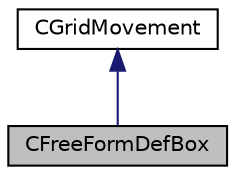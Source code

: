 digraph "CFreeFormDefBox"
{
 // LATEX_PDF_SIZE
  edge [fontname="Helvetica",fontsize="10",labelfontname="Helvetica",labelfontsize="10"];
  node [fontname="Helvetica",fontsize="10",shape=record];
  Node1 [label="CFreeFormDefBox",height=0.2,width=0.4,color="black", fillcolor="grey75", style="filled", fontcolor="black",tooltip="Class for defining the free form FFDBox structure."];
  Node2 -> Node1 [dir="back",color="midnightblue",fontsize="10",style="solid",fontname="Helvetica"];
  Node2 [label="CGridMovement",height=0.2,width=0.4,color="black", fillcolor="white", style="filled",URL="$classCGridMovement.html",tooltip="Class for moving the surface and volumetric numerical grid (2D and 3D problems)."];
}
